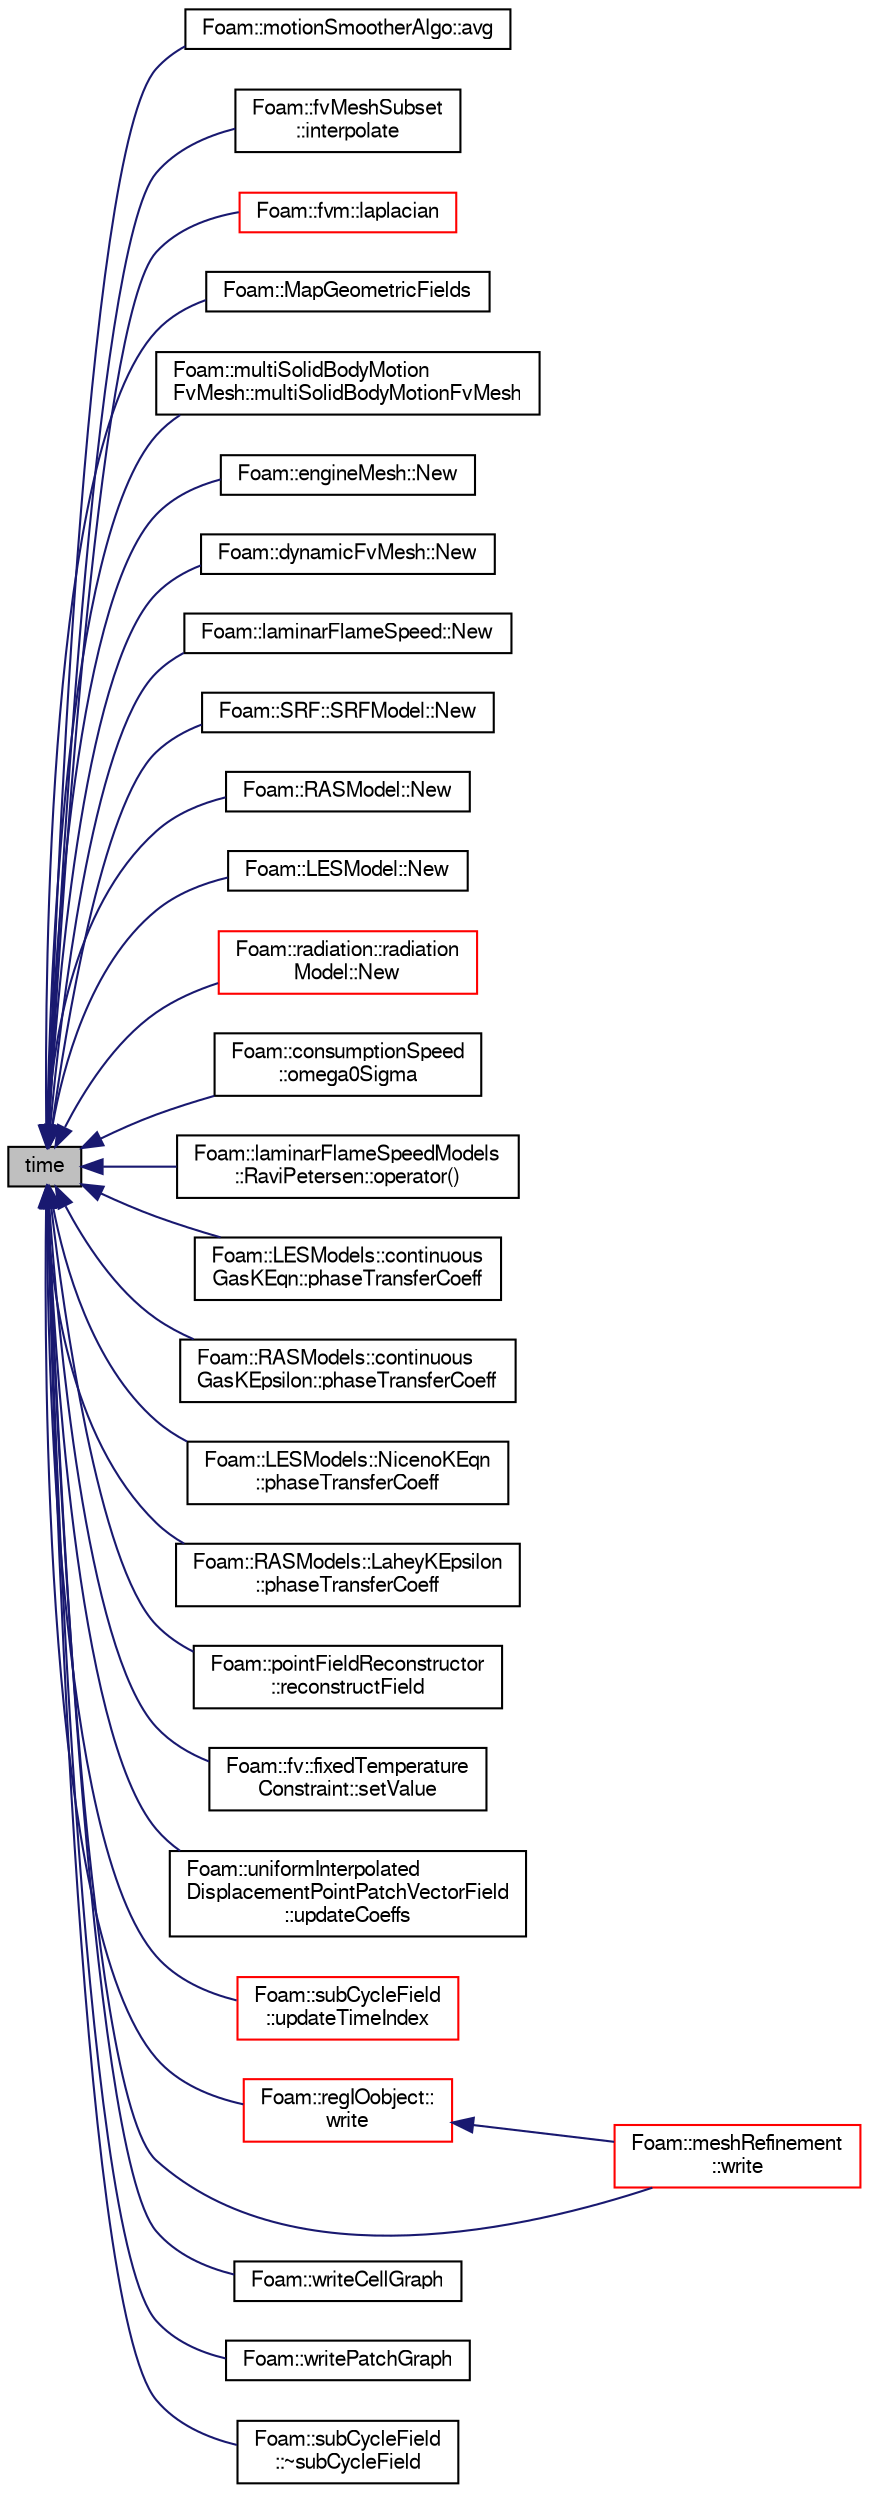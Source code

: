 digraph "time"
{
  bgcolor="transparent";
  edge [fontname="FreeSans",fontsize="10",labelfontname="FreeSans",labelfontsize="10"];
  node [fontname="FreeSans",fontsize="10",shape=record];
  rankdir="LR";
  Node1 [label="time",height=0.2,width=0.4,color="black", fillcolor="grey75", style="filled" fontcolor="black"];
  Node1 -> Node2 [dir="back",color="midnightblue",fontsize="10",style="solid",fontname="FreeSans"];
  Node2 [label="Foam::motionSmootherAlgo::avg",height=0.2,width=0.4,color="black",URL="$a01487.html#aa6f9c7ebb447ccec834e8f5689fdebb5"];
  Node1 -> Node3 [dir="back",color="midnightblue",fontsize="10",style="solid",fontname="FreeSans"];
  Node3 [label="Foam::fvMeshSubset\l::interpolate",height=0.2,width=0.4,color="black",URL="$a00856.html#af29c14b4173f895e299b9fd7b59c3ab4",tooltip="Map point field. "];
  Node1 -> Node4 [dir="back",color="midnightblue",fontsize="10",style="solid",fontname="FreeSans"];
  Node4 [label="Foam::fvm::laplacian",height=0.2,width=0.4,color="red",URL="$a10272.html#a05679b154654e47e9f1e2fbd2bc0bae0"];
  Node1 -> Node5 [dir="back",color="midnightblue",fontsize="10",style="solid",fontname="FreeSans"];
  Node5 [label="Foam::MapGeometricFields",height=0.2,width=0.4,color="black",URL="$a10237.html#a9d3ebd661138caaaf855b4f69a0999be",tooltip="Generic Geometric field mapper. "];
  Node1 -> Node6 [dir="back",color="midnightblue",fontsize="10",style="solid",fontname="FreeSans"];
  Node6 [label="Foam::multiSolidBodyMotion\lFvMesh::multiSolidBodyMotionFvMesh",height=0.2,width=0.4,color="black",URL="$a01514.html#a51e921d3df17b3742d31ef77f0732942",tooltip="Construct from IOobject. "];
  Node1 -> Node7 [dir="back",color="midnightblue",fontsize="10",style="solid",fontname="FreeSans"];
  Node7 [label="Foam::engineMesh::New",height=0.2,width=0.4,color="black",URL="$a00615.html#ad7840737ba4c2ed1ec1756bed970676a",tooltip="Select null constructed. "];
  Node1 -> Node8 [dir="back",color="midnightblue",fontsize="10",style="solid",fontname="FreeSans"];
  Node8 [label="Foam::dynamicFvMesh::New",height=0.2,width=0.4,color="black",URL="$a00576.html#a592e546145f06484136ce294bc4c39d9",tooltip="Select null constructed. "];
  Node1 -> Node9 [dir="back",color="midnightblue",fontsize="10",style="solid",fontname="FreeSans"];
  Node9 [label="Foam::laminarFlameSpeed::New",height=0.2,width=0.4,color="black",URL="$a01230.html#ac008a7bf61538bf77b228efde2058b79"];
  Node1 -> Node10 [dir="back",color="midnightblue",fontsize="10",style="solid",fontname="FreeSans"];
  Node10 [label="Foam::SRF::SRFModel::New",height=0.2,width=0.4,color="black",URL="$a02347.html#acde5a0ffced46613902ba3da6d3fe121",tooltip="Return a reference to the selected SRF model. "];
  Node1 -> Node11 [dir="back",color="midnightblue",fontsize="10",style="solid",fontname="FreeSans"];
  Node11 [label="Foam::RASModel::New",height=0.2,width=0.4,color="black",URL="$a02010.html#a8c206abb12d5349d3c8e098ccbb31de0",tooltip="Return a reference to the selected RAS model. "];
  Node1 -> Node12 [dir="back",color="midnightblue",fontsize="10",style="solid",fontname="FreeSans"];
  Node12 [label="Foam::LESModel::New",height=0.2,width=0.4,color="black",URL="$a01259.html#a0e29eca4c0af7352ec0a454c985dfece",tooltip="Return a reference to the selected LES model. "];
  Node1 -> Node13 [dir="back",color="midnightblue",fontsize="10",style="solid",fontname="FreeSans"];
  Node13 [label="Foam::radiation::radiation\lModel::New",height=0.2,width=0.4,color="red",URL="$a02001.html#ae3b9ebfd6e0fafd4254fda4dd144cc5a",tooltip="Return a reference to the selected radiation model. "];
  Node1 -> Node14 [dir="back",color="midnightblue",fontsize="10",style="solid",fontname="FreeSans"];
  Node14 [label="Foam::consumptionSpeed\l::omega0Sigma",height=0.2,width=0.4,color="black",URL="$a00377.html#a99012a7b9c7b26d58a42e197be9fce4c",tooltip="Return speed consumption rate temp. "];
  Node1 -> Node15 [dir="back",color="midnightblue",fontsize="10",style="solid",fontname="FreeSans"];
  Node15 [label="Foam::laminarFlameSpeedModels\l::RaviPetersen::operator()",height=0.2,width=0.4,color="black",URL="$a02011.html#a8ef1d5c5b38ab57c152d80d841e37948",tooltip="Return the laminar flame speed [m/s]. "];
  Node1 -> Node16 [dir="back",color="midnightblue",fontsize="10",style="solid",fontname="FreeSans"];
  Node16 [label="Foam::LESModels::continuous\lGasKEqn::phaseTransferCoeff",height=0.2,width=0.4,color="black",URL="$a00382.html#a1a241e19352d6453e4354bbc0ceb96a4"];
  Node1 -> Node17 [dir="back",color="midnightblue",fontsize="10",style="solid",fontname="FreeSans"];
  Node17 [label="Foam::RASModels::continuous\lGasKEpsilon::phaseTransferCoeff",height=0.2,width=0.4,color="black",URL="$a00381.html#a1a241e19352d6453e4354bbc0ceb96a4"];
  Node1 -> Node18 [dir="back",color="midnightblue",fontsize="10",style="solid",fontname="FreeSans"];
  Node18 [label="Foam::LESModels::NicenoKEqn\l::phaseTransferCoeff",height=0.2,width=0.4,color="black",URL="$a01539.html#a1a241e19352d6453e4354bbc0ceb96a4"];
  Node1 -> Node19 [dir="back",color="midnightblue",fontsize="10",style="solid",fontname="FreeSans"];
  Node19 [label="Foam::RASModels::LaheyKEpsilon\l::phaseTransferCoeff",height=0.2,width=0.4,color="black",URL="$a01222.html#a1a241e19352d6453e4354bbc0ceb96a4"];
  Node1 -> Node20 [dir="back",color="midnightblue",fontsize="10",style="solid",fontname="FreeSans"];
  Node20 [label="Foam::pointFieldReconstructor\l::reconstructField",height=0.2,width=0.4,color="black",URL="$a01825.html#a3e2b40e9c2972d2d28385935a616502b"];
  Node1 -> Node21 [dir="back",color="midnightblue",fontsize="10",style="solid",fontname="FreeSans"];
  Node21 [label="Foam::fv::fixedTemperature\lConstraint::setValue",height=0.2,width=0.4,color="black",URL="$a00810.html#a14a2a47dd256cb0c8b14bd4efe1fef04",tooltip="Scalar. "];
  Node1 -> Node22 [dir="back",color="midnightblue",fontsize="10",style="solid",fontname="FreeSans"];
  Node22 [label="Foam::uniformInterpolated\lDisplacementPointPatchVectorField\l::updateCoeffs",height=0.2,width=0.4,color="black",URL="$a02676.html#a7e24eafac629d3733181cd942d4c902f",tooltip="Update the coefficients associated with the patch field. "];
  Node1 -> Node23 [dir="back",color="midnightblue",fontsize="10",style="solid",fontname="FreeSans"];
  Node23 [label="Foam::subCycleField\l::updateTimeIndex",height=0.2,width=0.4,color="red",URL="$a02393.html#a2aeaf6e50148c439a323768878819794",tooltip="Correct the time index of the field to correspond to. "];
  Node1 -> Node24 [dir="back",color="midnightblue",fontsize="10",style="solid",fontname="FreeSans"];
  Node24 [label="Foam::regIOobject::\lwrite",height=0.2,width=0.4,color="red",URL="$a02084.html#a6e5faa425b059eeb55cd904755791076",tooltip="Write using setting from DB. "];
  Node24 -> Node25 [dir="back",color="midnightblue",fontsize="10",style="solid",fontname="FreeSans"];
  Node25 [label="Foam::meshRefinement\l::write",height=0.2,width=0.4,color="red",URL="$a01428.html#a6e5faa425b059eeb55cd904755791076",tooltip="Write mesh and all data. "];
  Node1 -> Node25 [dir="back",color="midnightblue",fontsize="10",style="solid",fontname="FreeSans"];
  Node1 -> Node26 [dir="back",color="midnightblue",fontsize="10",style="solid",fontname="FreeSans"];
  Node26 [label="Foam::writeCellGraph",height=0.2,width=0.4,color="black",URL="$a10237.html#a547c50592023b35182f707df90797abb"];
  Node1 -> Node27 [dir="back",color="midnightblue",fontsize="10",style="solid",fontname="FreeSans"];
  Node27 [label="Foam::writePatchGraph",height=0.2,width=0.4,color="black",URL="$a10237.html#afc87ecb8ef9e8bcf8e44f36613fafddf"];
  Node1 -> Node28 [dir="back",color="midnightblue",fontsize="10",style="solid",fontname="FreeSans"];
  Node28 [label="Foam::subCycleField\l::~subCycleField",height=0.2,width=0.4,color="black",URL="$a02393.html#a54b8b7d600687b3af2894ee7b62fc962",tooltip="Destructor. "];
}
